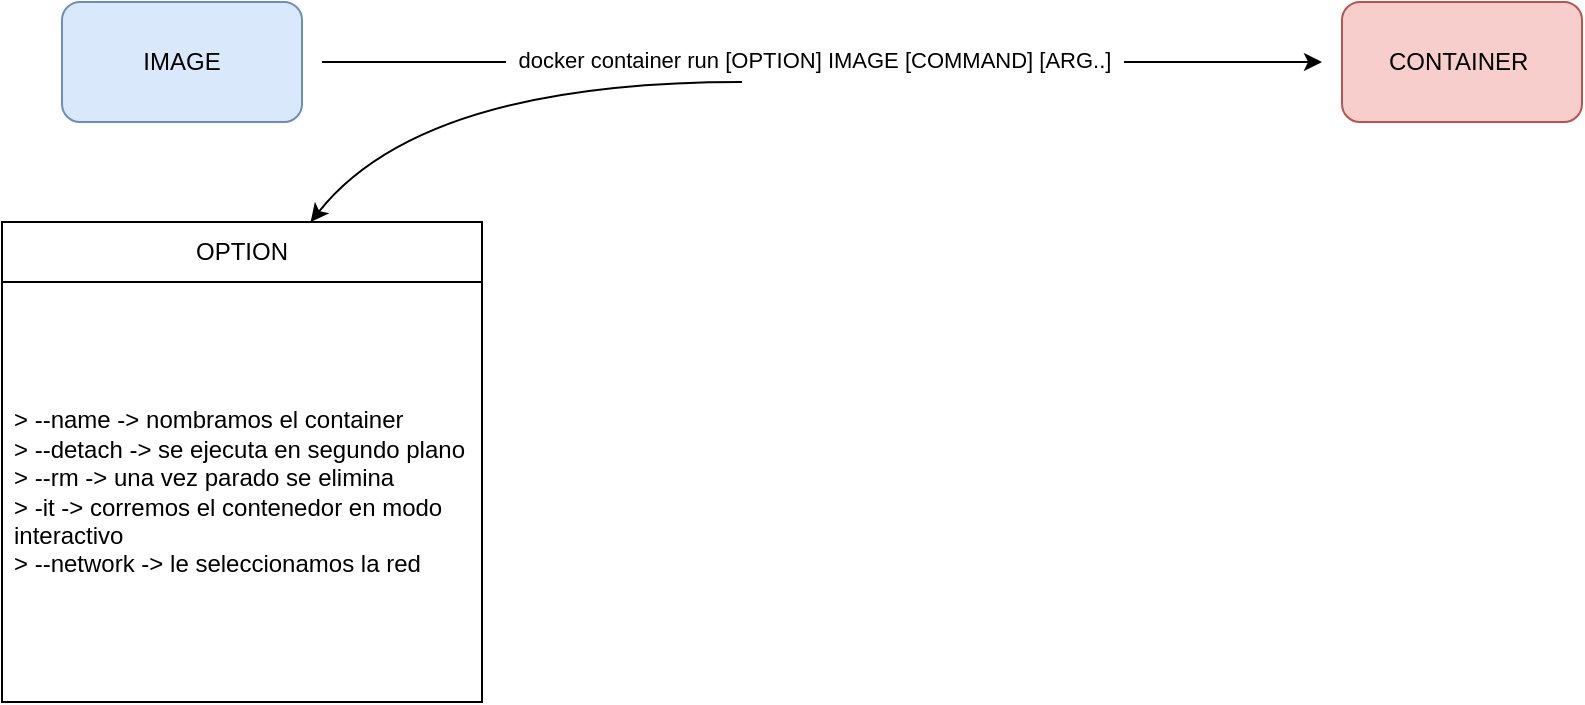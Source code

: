 <mxfile version="22.1.11" type="github">
  <diagram name="Página-1" id="99nM4WhFxuQZ9rbI-EJJ">
    <mxGraphModel dx="1188" dy="654" grid="1" gridSize="10" guides="1" tooltips="1" connect="1" arrows="1" fold="1" page="1" pageScale="1" pageWidth="827" pageHeight="1169" math="0" shadow="0">
      <root>
        <mxCell id="0" />
        <mxCell id="1" parent="0" />
        <mxCell id="JNu_L3kMzaR1ub78Koap-12" value="IMAGE" style="rounded=1;whiteSpace=wrap;html=1;fillColor=#dae8fc;strokeColor=#6c8ebf;" vertex="1" parent="1">
          <mxGeometry x="40" y="40" width="120" height="60" as="geometry" />
        </mxCell>
        <mxCell id="JNu_L3kMzaR1ub78Koap-13" value="CONTAINER&amp;nbsp;" style="rounded=1;whiteSpace=wrap;html=1;fillColor=#f8cecc;strokeColor=#b85450;" vertex="1" parent="1">
          <mxGeometry x="680" y="40" width="120" height="60" as="geometry" />
        </mxCell>
        <mxCell id="JNu_L3kMzaR1ub78Koap-14" value="" style="endArrow=classic;html=1;rounded=0;" edge="1" parent="1">
          <mxGeometry width="50" height="50" relative="1" as="geometry">
            <mxPoint x="170" y="70" as="sourcePoint" />
            <mxPoint x="670" y="70" as="targetPoint" />
          </mxGeometry>
        </mxCell>
        <mxCell id="JNu_L3kMzaR1ub78Koap-15" value="&amp;nbsp; docker container run [OPTION] IMAGE [COMMAND] [ARG..]&amp;nbsp;&amp;nbsp;" style="edgeLabel;html=1;align=center;verticalAlign=middle;resizable=0;points=[];" vertex="1" connectable="0" parent="JNu_L3kMzaR1ub78Koap-14">
          <mxGeometry x="-0.019" y="2" relative="1" as="geometry">
            <mxPoint y="1" as="offset" />
          </mxGeometry>
        </mxCell>
        <mxCell id="JNu_L3kMzaR1ub78Koap-16" value="OPTION" style="swimlane;fontStyle=0;childLayout=stackLayout;horizontal=1;startSize=30;horizontalStack=0;resizeParent=1;resizeParentMax=0;resizeLast=0;collapsible=1;marginBottom=0;whiteSpace=wrap;html=1;" vertex="1" parent="1">
          <mxGeometry x="10" y="150" width="240" height="240" as="geometry">
            <mxRectangle x="40" y="150" width="90" height="30" as="alternateBounds" />
          </mxGeometry>
        </mxCell>
        <mxCell id="JNu_L3kMzaR1ub78Koap-19" value="&amp;gt; --name -&amp;gt; nombramos el container&lt;br&gt;&amp;gt; --detach -&amp;gt; se ejecuta en segundo plano&lt;br&gt;&amp;gt; --rm -&amp;gt; una vez parado se elimina&amp;nbsp;&lt;br&gt;&amp;gt; -it -&amp;gt; corremos el contenedor en modo interactivo&lt;br&gt;&amp;gt; --network -&amp;gt; le seleccionamos la red&amp;nbsp;&lt;br&gt;" style="text;strokeColor=none;fillColor=none;align=left;verticalAlign=middle;spacingLeft=4;spacingRight=4;overflow=hidden;points=[[0,0.5],[1,0.5]];portConstraint=eastwest;rotatable=0;whiteSpace=wrap;html=1;" vertex="1" parent="JNu_L3kMzaR1ub78Koap-16">
          <mxGeometry y="30" width="240" height="210" as="geometry" />
        </mxCell>
        <mxCell id="JNu_L3kMzaR1ub78Koap-20" value="" style="curved=1;endArrow=classic;html=1;rounded=0;entryX=0.643;entryY=0;entryDx=0;entryDy=0;entryPerimeter=0;" edge="1" parent="1" target="JNu_L3kMzaR1ub78Koap-16">
          <mxGeometry width="50" height="50" relative="1" as="geometry">
            <mxPoint x="380" y="80" as="sourcePoint" />
            <mxPoint x="120" y="130" as="targetPoint" />
            <Array as="points">
              <mxPoint x="220" y="80" />
            </Array>
          </mxGeometry>
        </mxCell>
      </root>
    </mxGraphModel>
  </diagram>
</mxfile>
